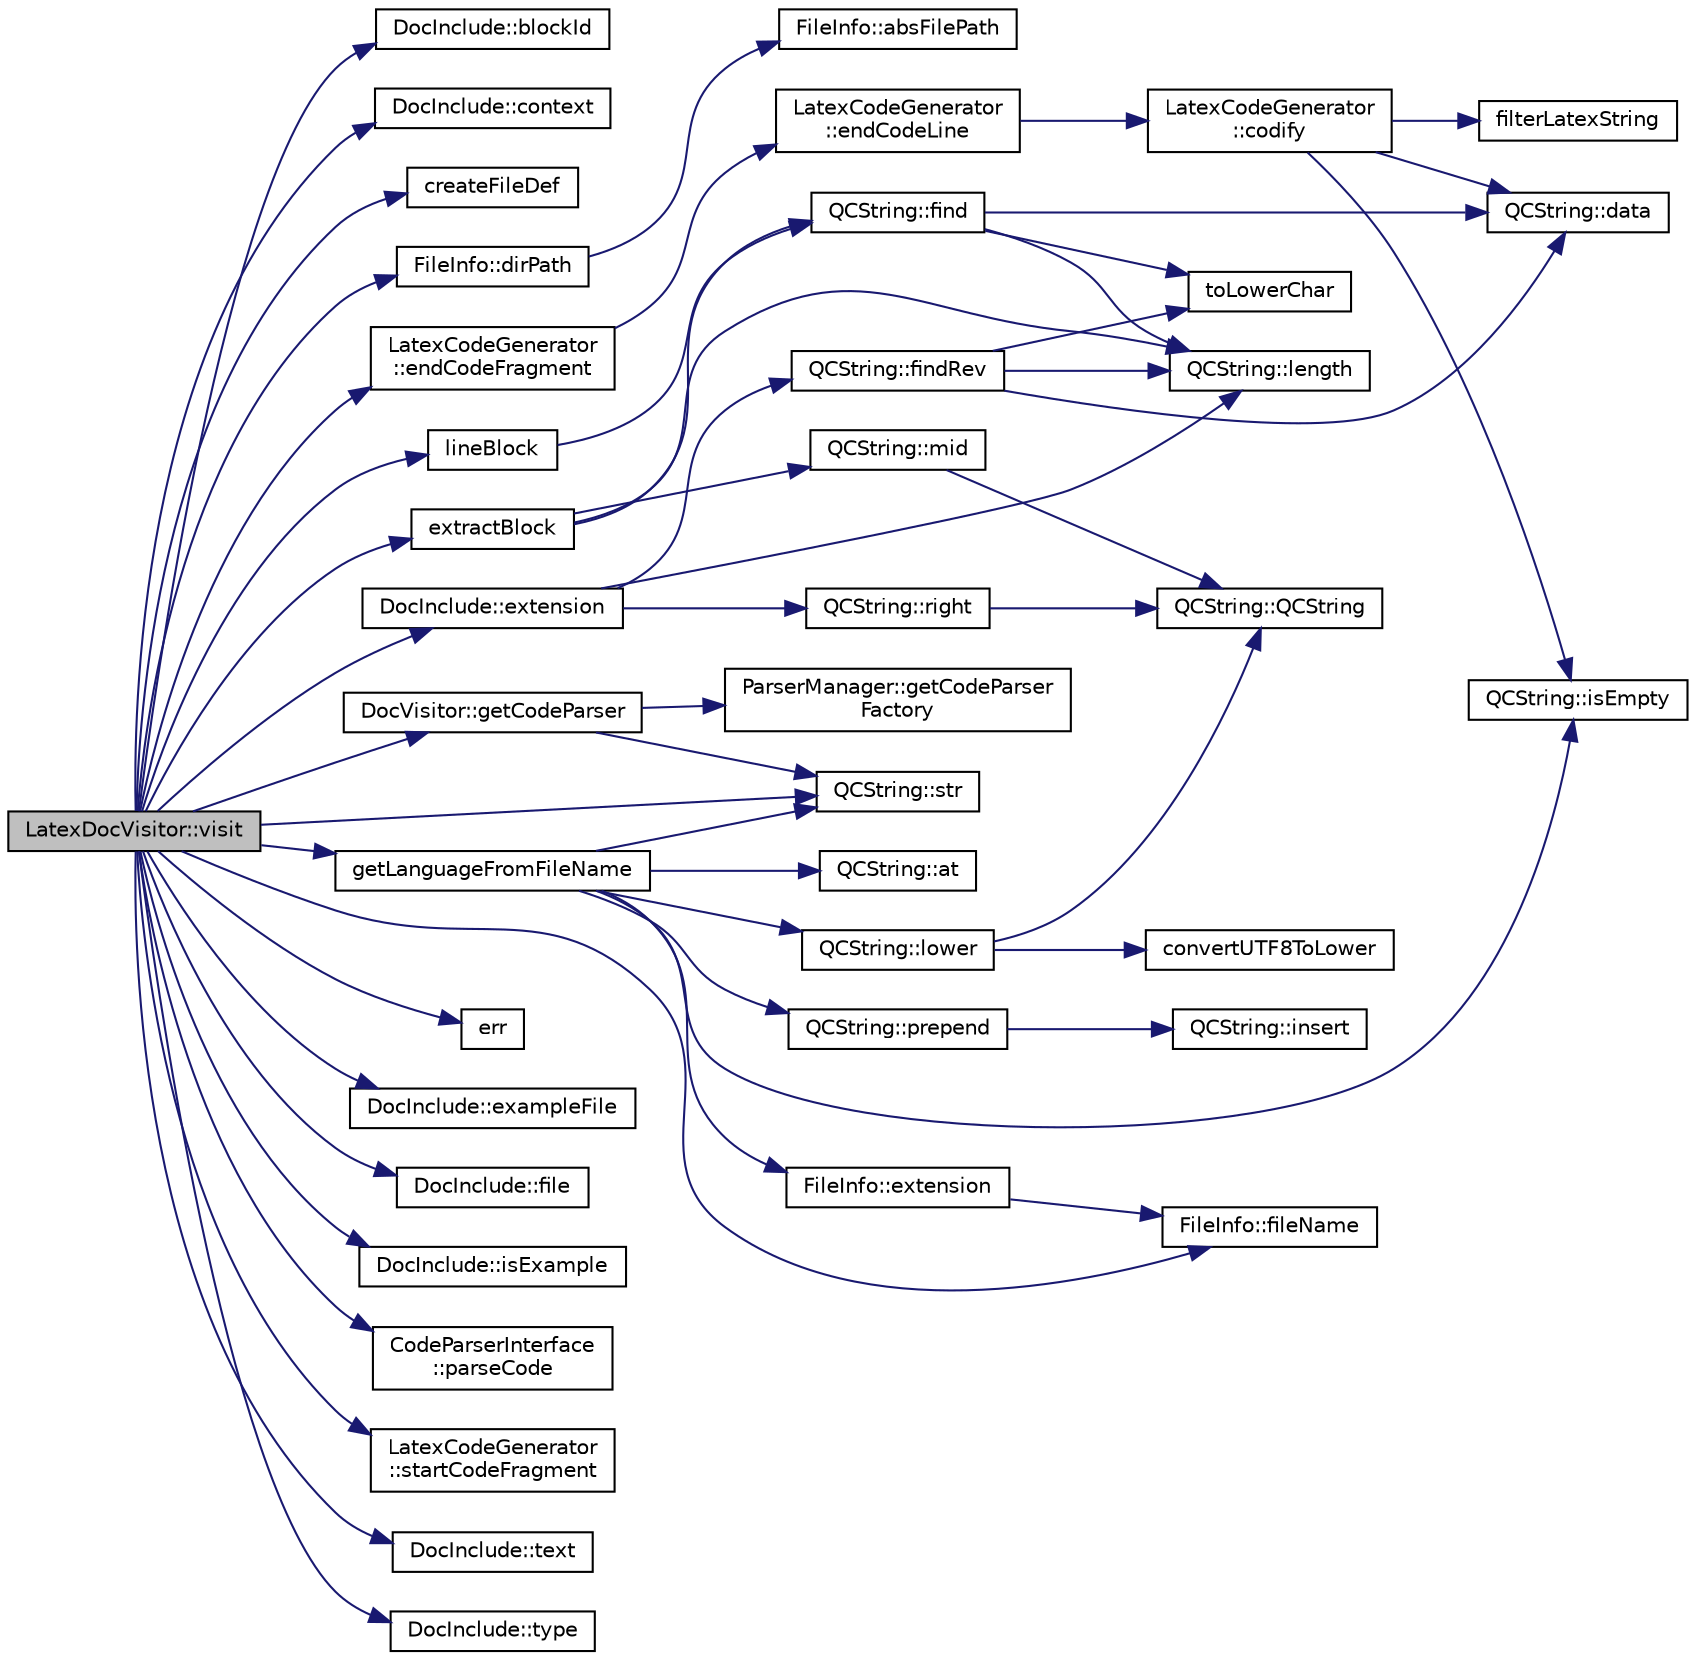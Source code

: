 digraph "LatexDocVisitor::visit"
{
 // LATEX_PDF_SIZE
  edge [fontname="Helvetica",fontsize="10",labelfontname="Helvetica",labelfontsize="10"];
  node [fontname="Helvetica",fontsize="10",shape=record];
  rankdir="LR";
  Node1 [label="LatexDocVisitor::visit",height=0.2,width=0.4,color="black", fillcolor="grey75", style="filled", fontcolor="black",tooltip=" "];
  Node1 -> Node2 [color="midnightblue",fontsize="10",style="solid"];
  Node2 [label="DocInclude::blockId",height=0.2,width=0.4,color="black", fillcolor="white", style="filled",URL="$classDocInclude.html#a0a32ad9c12a12a6664dd90ba2c141c26",tooltip=" "];
  Node1 -> Node3 [color="midnightblue",fontsize="10",style="solid"];
  Node3 [label="DocInclude::context",height=0.2,width=0.4,color="black", fillcolor="white", style="filled",URL="$classDocInclude.html#afe43ae68ec1e5cb184ab7a3e63b40556",tooltip=" "];
  Node1 -> Node4 [color="midnightblue",fontsize="10",style="solid"];
  Node4 [label="createFileDef",height=0.2,width=0.4,color="black", fillcolor="white", style="filled",URL="$filedef_8cpp.html#a675a84b33ba43ee6611d0cc47467b846",tooltip=" "];
  Node1 -> Node5 [color="midnightblue",fontsize="10",style="solid"];
  Node5 [label="FileInfo::dirPath",height=0.2,width=0.4,color="black", fillcolor="white", style="filled",URL="$classFileInfo.html#add9c23cbe0868fc947a85d157087de02",tooltip=" "];
  Node5 -> Node6 [color="midnightblue",fontsize="10",style="solid"];
  Node6 [label="FileInfo::absFilePath",height=0.2,width=0.4,color="black", fillcolor="white", style="filled",URL="$classFileInfo.html#af69e3949475014dcdbd504d742bdf270",tooltip=" "];
  Node1 -> Node7 [color="midnightblue",fontsize="10",style="solid"];
  Node7 [label="LatexCodeGenerator\l::endCodeFragment",height=0.2,width=0.4,color="black", fillcolor="white", style="filled",URL="$classLatexCodeGenerator.html#aaf84f3e3d479467862d91a7f5ce3b69d",tooltip=" "];
  Node7 -> Node8 [color="midnightblue",fontsize="10",style="solid"];
  Node8 [label="LatexCodeGenerator\l::endCodeLine",height=0.2,width=0.4,color="black", fillcolor="white", style="filled",URL="$classLatexCodeGenerator.html#ad6a36878e0fde7d9d23711fd7487edb8",tooltip=" "];
  Node8 -> Node9 [color="midnightblue",fontsize="10",style="solid"];
  Node9 [label="LatexCodeGenerator\l::codify",height=0.2,width=0.4,color="black", fillcolor="white", style="filled",URL="$classLatexCodeGenerator.html#ace27d46d07e19112fc6ee3411915c8ea",tooltip=" "];
  Node9 -> Node10 [color="midnightblue",fontsize="10",style="solid"];
  Node10 [label="QCString::data",height=0.2,width=0.4,color="black", fillcolor="white", style="filled",URL="$classQCString.html#ac3aa3ac1a1c36d3305eba22a2eb0d098",tooltip=" "];
  Node9 -> Node11 [color="midnightblue",fontsize="10",style="solid"];
  Node11 [label="filterLatexString",height=0.2,width=0.4,color="black", fillcolor="white", style="filled",URL="$util_8cpp.html#a96afd525d79a1a43fbaabae3483b2e6b",tooltip=" "];
  Node9 -> Node12 [color="midnightblue",fontsize="10",style="solid"];
  Node12 [label="QCString::isEmpty",height=0.2,width=0.4,color="black", fillcolor="white", style="filled",URL="$classQCString.html#a621c4090d69ad7d05ef8e5234376c3d8",tooltip=" "];
  Node1 -> Node13 [color="midnightblue",fontsize="10",style="solid"];
  Node13 [label="err",height=0.2,width=0.4,color="black", fillcolor="white", style="filled",URL="$message_8cpp.html#aede5746344fdce99647541101eaa7f06",tooltip=" "];
  Node1 -> Node14 [color="midnightblue",fontsize="10",style="solid"];
  Node14 [label="DocInclude::exampleFile",height=0.2,width=0.4,color="black", fillcolor="white", style="filled",URL="$classDocInclude.html#a9541ad25c955f690e228a07e6d1c0093",tooltip=" "];
  Node1 -> Node15 [color="midnightblue",fontsize="10",style="solid"];
  Node15 [label="DocInclude::extension",height=0.2,width=0.4,color="black", fillcolor="white", style="filled",URL="$classDocInclude.html#a1201f943eb5e45821291843810df8a51",tooltip=" "];
  Node15 -> Node16 [color="midnightblue",fontsize="10",style="solid"];
  Node16 [label="QCString::findRev",height=0.2,width=0.4,color="black", fillcolor="white", style="filled",URL="$classQCString.html#ab47a6435c16d61d04fb448f1080b4e26",tooltip=" "];
  Node16 -> Node10 [color="midnightblue",fontsize="10",style="solid"];
  Node16 -> Node17 [color="midnightblue",fontsize="10",style="solid"];
  Node17 [label="QCString::length",height=0.2,width=0.4,color="black", fillcolor="white", style="filled",URL="$classQCString.html#ac52596733e9110b778019946d73fb268",tooltip=" "];
  Node16 -> Node18 [color="midnightblue",fontsize="10",style="solid"];
  Node18 [label="toLowerChar",height=0.2,width=0.4,color="black", fillcolor="white", style="filled",URL="$qcstring_8cpp.html#a4e545641f98651d4fb8299b407721f9b",tooltip=" "];
  Node15 -> Node17 [color="midnightblue",fontsize="10",style="solid"];
  Node15 -> Node19 [color="midnightblue",fontsize="10",style="solid"];
  Node19 [label="QCString::right",height=0.2,width=0.4,color="black", fillcolor="white", style="filled",URL="$classQCString.html#a8f4aa5417f6a834f28c7148a1fe262d5",tooltip=" "];
  Node19 -> Node20 [color="midnightblue",fontsize="10",style="solid"];
  Node20 [label="QCString::QCString",height=0.2,width=0.4,color="black", fillcolor="white", style="filled",URL="$classQCString.html#ad691e1087cc03e14e00d1147ae0ecab7",tooltip=" "];
  Node1 -> Node21 [color="midnightblue",fontsize="10",style="solid"];
  Node21 [label="extractBlock",height=0.2,width=0.4,color="black", fillcolor="white", style="filled",URL="$util_8cpp.html#a5aeb2f2a393f78bb37d02fddd5c229c8",tooltip=" "];
  Node21 -> Node22 [color="midnightblue",fontsize="10",style="solid"];
  Node22 [label="QCString::find",height=0.2,width=0.4,color="black", fillcolor="white", style="filled",URL="$classQCString.html#a0182ece6b76dad6475dafb53e2faaf10",tooltip=" "];
  Node22 -> Node10 [color="midnightblue",fontsize="10",style="solid"];
  Node22 -> Node17 [color="midnightblue",fontsize="10",style="solid"];
  Node22 -> Node18 [color="midnightblue",fontsize="10",style="solid"];
  Node21 -> Node17 [color="midnightblue",fontsize="10",style="solid"];
  Node21 -> Node23 [color="midnightblue",fontsize="10",style="solid"];
  Node23 [label="QCString::mid",height=0.2,width=0.4,color="black", fillcolor="white", style="filled",URL="$classQCString.html#a27136caf9c0bc4daca574cda6f113551",tooltip=" "];
  Node23 -> Node20 [color="midnightblue",fontsize="10",style="solid"];
  Node1 -> Node24 [color="midnightblue",fontsize="10",style="solid"];
  Node24 [label="DocInclude::file",height=0.2,width=0.4,color="black", fillcolor="white", style="filled",URL="$classDocInclude.html#ad2dce3078cd4a33bf3923066b2c79957",tooltip=" "];
  Node1 -> Node25 [color="midnightblue",fontsize="10",style="solid"];
  Node25 [label="FileInfo::fileName",height=0.2,width=0.4,color="black", fillcolor="white", style="filled",URL="$classFileInfo.html#a8ae2069796787d27306bb49bd70e3e3a",tooltip=" "];
  Node1 -> Node26 [color="midnightblue",fontsize="10",style="solid"];
  Node26 [label="DocVisitor::getCodeParser",height=0.2,width=0.4,color="black", fillcolor="white", style="filled",URL="$classDocVisitor.html#a1ec90584b36968b4eef801a5becb0522",tooltip=" "];
  Node26 -> Node27 [color="midnightblue",fontsize="10",style="solid"];
  Node27 [label="ParserManager::getCodeParser\lFactory",height=0.2,width=0.4,color="black", fillcolor="white", style="filled",URL="$classParserManager.html#a8f767ea4b80602eec90e5fa4a5c2b008",tooltip=" "];
  Node26 -> Node28 [color="midnightblue",fontsize="10",style="solid"];
  Node28 [label="QCString::str",height=0.2,width=0.4,color="black", fillcolor="white", style="filled",URL="$classQCString.html#a9824b07232eea418ab3b3e7dc3178eec",tooltip=" "];
  Node1 -> Node29 [color="midnightblue",fontsize="10",style="solid"];
  Node29 [label="getLanguageFromFileName",height=0.2,width=0.4,color="black", fillcolor="white", style="filled",URL="$util_8cpp.html#a1b56719a14e986911d90aae56767dd5b",tooltip=" "];
  Node29 -> Node30 [color="midnightblue",fontsize="10",style="solid"];
  Node30 [label="QCString::at",height=0.2,width=0.4,color="black", fillcolor="white", style="filled",URL="$classQCString.html#a4c8be5d062cc14919b53ff0a3c8f9a4f",tooltip=" "];
  Node29 -> Node31 [color="midnightblue",fontsize="10",style="solid"];
  Node31 [label="FileInfo::extension",height=0.2,width=0.4,color="black", fillcolor="white", style="filled",URL="$classFileInfo.html#a626f514840802434ae881b02e4a09af9",tooltip=" "];
  Node31 -> Node25 [color="midnightblue",fontsize="10",style="solid"];
  Node29 -> Node12 [color="midnightblue",fontsize="10",style="solid"];
  Node29 -> Node32 [color="midnightblue",fontsize="10",style="solid"];
  Node32 [label="QCString::lower",height=0.2,width=0.4,color="black", fillcolor="white", style="filled",URL="$classQCString.html#a33688239622e659cfb469fbd62c9cccb",tooltip=" "];
  Node32 -> Node33 [color="midnightblue",fontsize="10",style="solid"];
  Node33 [label="convertUTF8ToLower",height=0.2,width=0.4,color="black", fillcolor="white", style="filled",URL="$utf8_8cpp.html#a90000b3876f8ff0fed72d2c31ecdfe11",tooltip=" "];
  Node32 -> Node20 [color="midnightblue",fontsize="10",style="solid"];
  Node29 -> Node34 [color="midnightblue",fontsize="10",style="solid"];
  Node34 [label="QCString::prepend",height=0.2,width=0.4,color="black", fillcolor="white", style="filled",URL="$classQCString.html#a0a6a8fe99e596b149ee15138fa8dcf0c",tooltip=" "];
  Node34 -> Node35 [color="midnightblue",fontsize="10",style="solid"];
  Node35 [label="QCString::insert",height=0.2,width=0.4,color="black", fillcolor="white", style="filled",URL="$classQCString.html#ae4e7678c93bacb8b7806597a8520ca54",tooltip=" "];
  Node29 -> Node28 [color="midnightblue",fontsize="10",style="solid"];
  Node1 -> Node36 [color="midnightblue",fontsize="10",style="solid"];
  Node36 [label="DocInclude::isExample",height=0.2,width=0.4,color="black", fillcolor="white", style="filled",URL="$classDocInclude.html#af001e0f412f5189fc3f7105b402996d6",tooltip=" "];
  Node1 -> Node37 [color="midnightblue",fontsize="10",style="solid"];
  Node37 [label="lineBlock",height=0.2,width=0.4,color="black", fillcolor="white", style="filled",URL="$util_8cpp.html#a29dc16dcef3e9ca42657dcf3bfd8d53a",tooltip=" "];
  Node37 -> Node22 [color="midnightblue",fontsize="10",style="solid"];
  Node1 -> Node38 [color="midnightblue",fontsize="10",style="solid"];
  Node38 [label="CodeParserInterface\l::parseCode",height=0.2,width=0.4,color="black", fillcolor="white", style="filled",URL="$classCodeParserInterface.html#a33d72178196c84965d5bf1eb361af8bb",tooltip=" "];
  Node1 -> Node39 [color="midnightblue",fontsize="10",style="solid"];
  Node39 [label="LatexCodeGenerator\l::startCodeFragment",height=0.2,width=0.4,color="black", fillcolor="white", style="filled",URL="$classLatexCodeGenerator.html#a756ccfff7534033a522196ab842b5f0c",tooltip=" "];
  Node1 -> Node28 [color="midnightblue",fontsize="10",style="solid"];
  Node1 -> Node40 [color="midnightblue",fontsize="10",style="solid"];
  Node40 [label="DocInclude::text",height=0.2,width=0.4,color="black", fillcolor="white", style="filled",URL="$classDocInclude.html#ab2a402fcaf6d3c4ecce0cd7647c0e339",tooltip=" "];
  Node1 -> Node41 [color="midnightblue",fontsize="10",style="solid"];
  Node41 [label="DocInclude::type",height=0.2,width=0.4,color="black", fillcolor="white", style="filled",URL="$classDocInclude.html#a8e9f5167c504937dedc7ffac6a454514",tooltip=" "];
}
